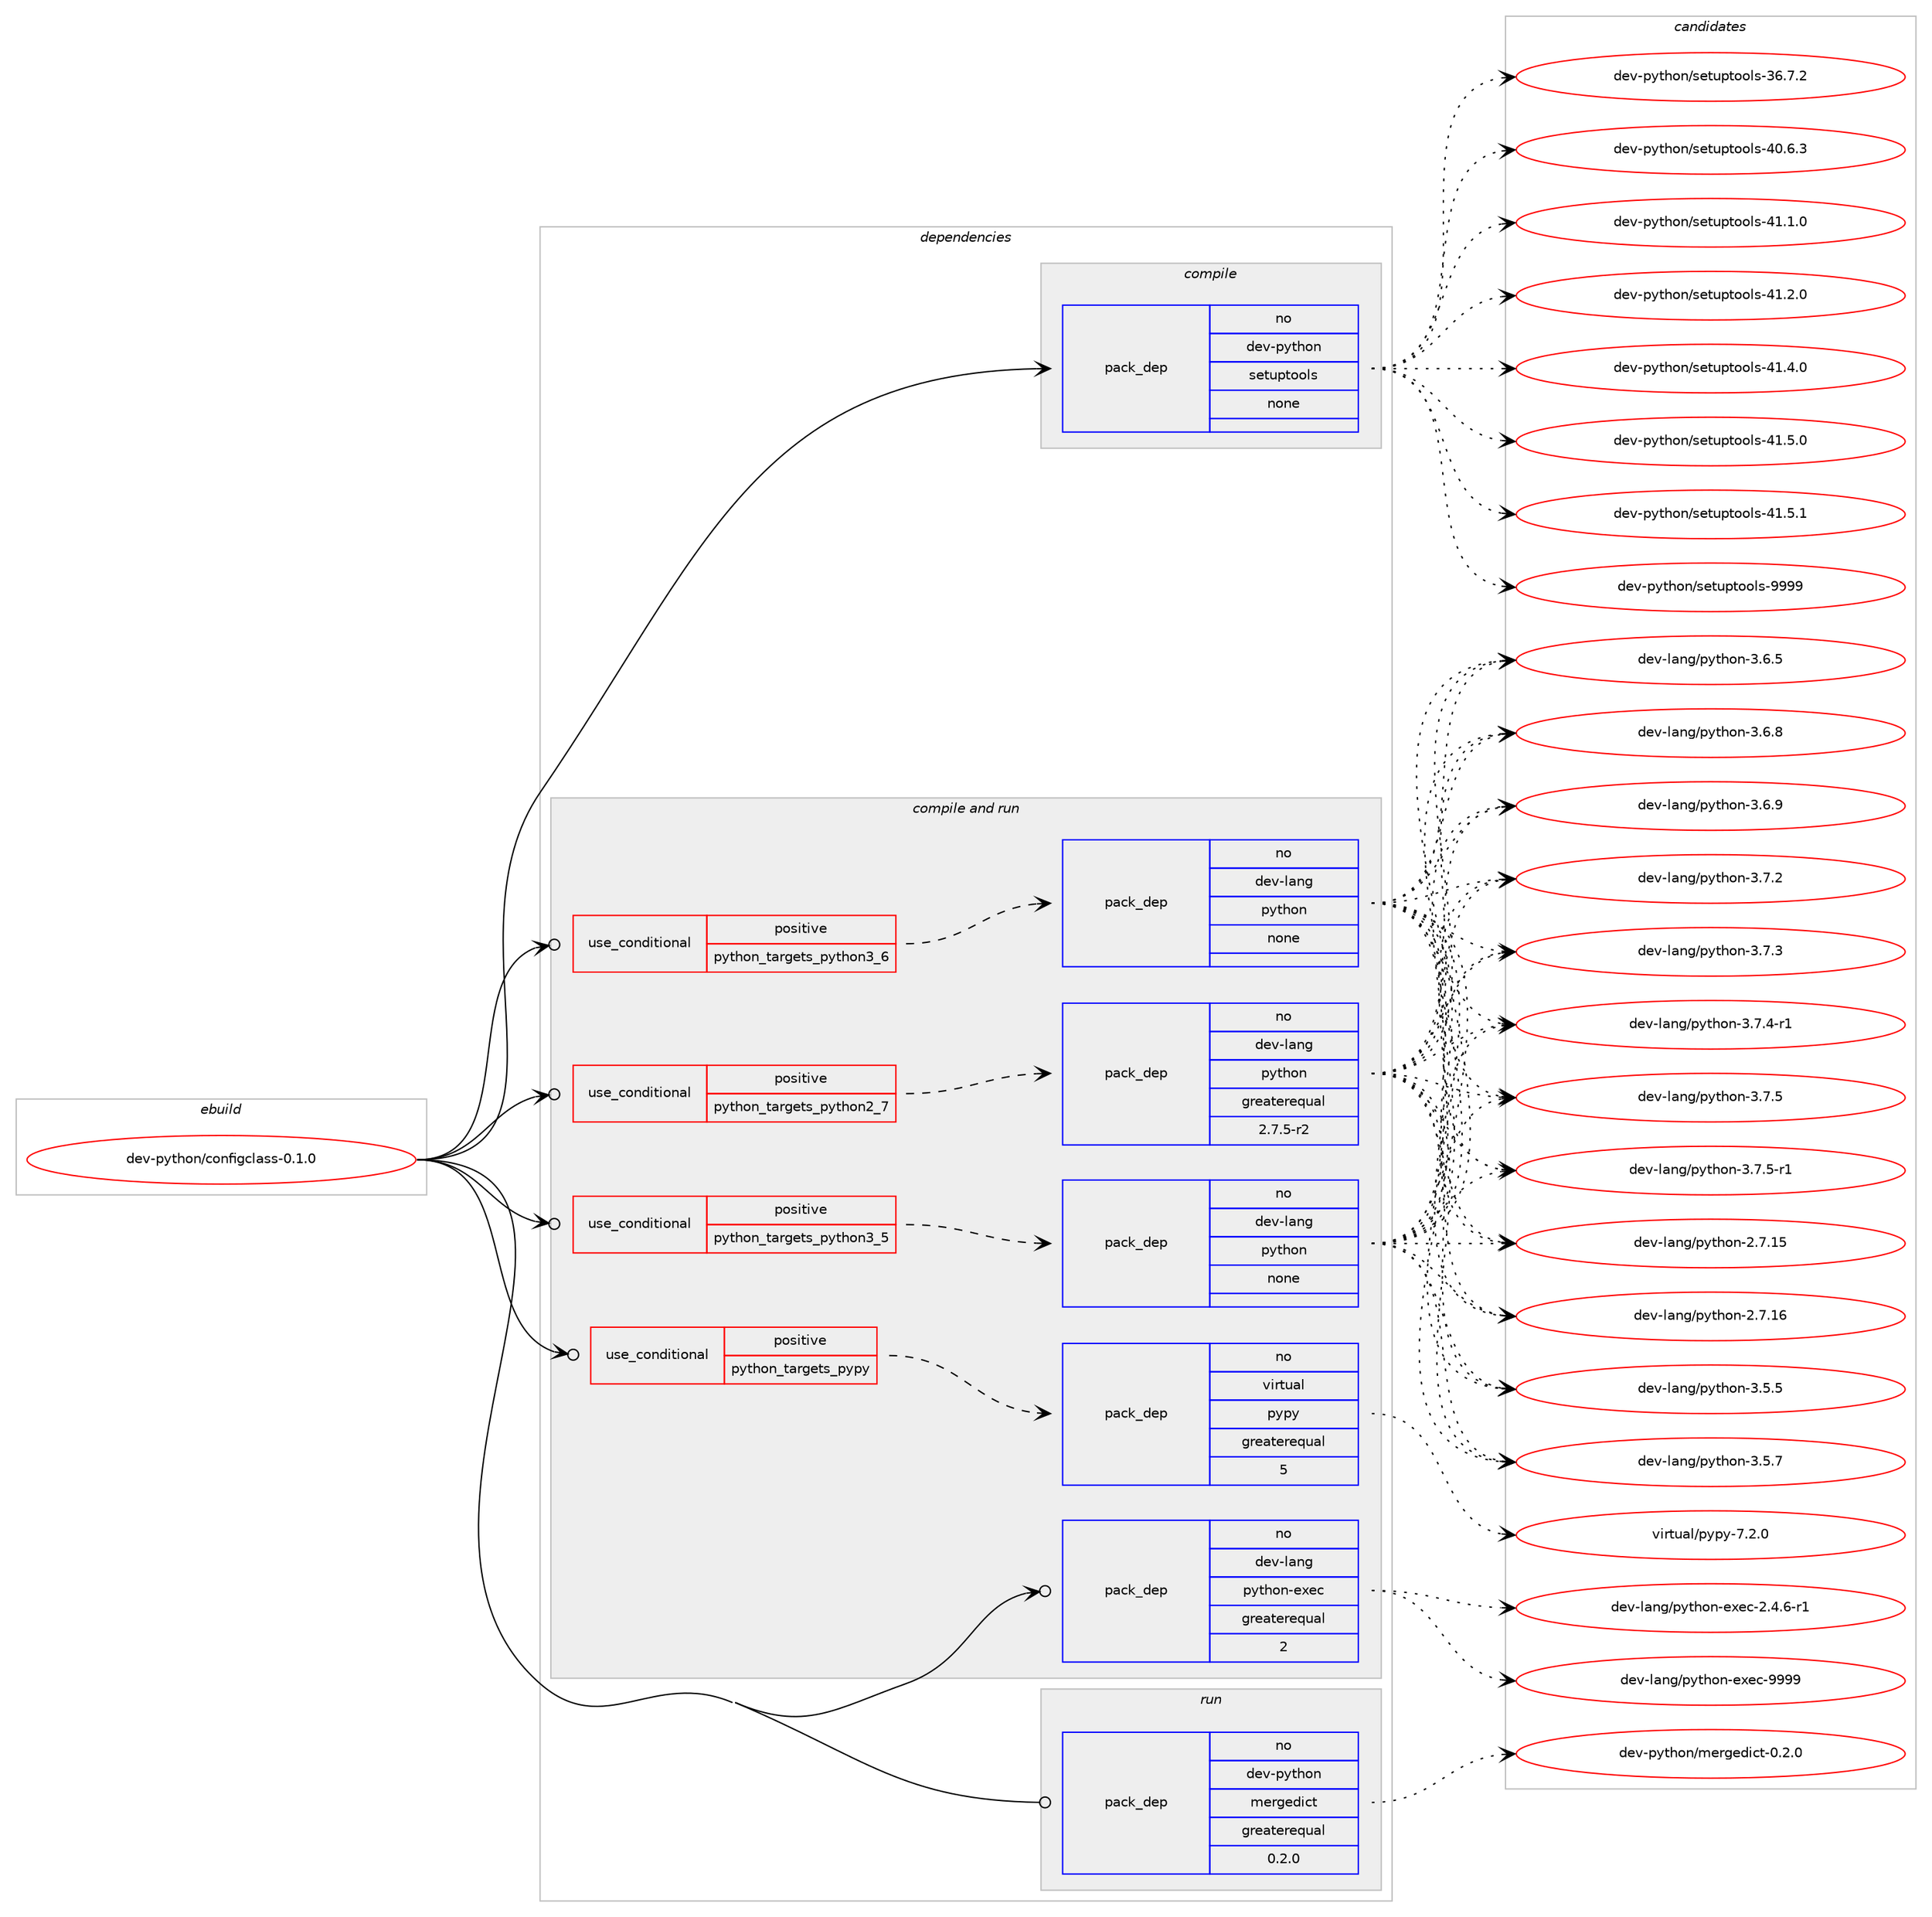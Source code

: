 digraph prolog {

# *************
# Graph options
# *************

newrank=true;
concentrate=true;
compound=true;
graph [rankdir=LR,fontname=Helvetica,fontsize=10,ranksep=1.5];#, ranksep=2.5, nodesep=0.2];
edge  [arrowhead=vee];
node  [fontname=Helvetica,fontsize=10];

# **********
# The ebuild
# **********

subgraph cluster_leftcol {
color=gray;
rank=same;
label=<<i>ebuild</i>>;
id [label="dev-python/configclass-0.1.0", color=red, width=4, href="../dev-python/configclass-0.1.0.svg"];
}

# ****************
# The dependencies
# ****************

subgraph cluster_midcol {
color=gray;
label=<<i>dependencies</i>>;
subgraph cluster_compile {
fillcolor="#eeeeee";
style=filled;
label=<<i>compile</i>>;
subgraph pack450115 {
dependency599690 [label=<<TABLE BORDER="0" CELLBORDER="1" CELLSPACING="0" CELLPADDING="4" WIDTH="220"><TR><TD ROWSPAN="6" CELLPADDING="30">pack_dep</TD></TR><TR><TD WIDTH="110">no</TD></TR><TR><TD>dev-python</TD></TR><TR><TD>setuptools</TD></TR><TR><TD>none</TD></TR><TR><TD></TD></TR></TABLE>>, shape=none, color=blue];
}
id:e -> dependency599690:w [weight=20,style="solid",arrowhead="vee"];
}
subgraph cluster_compileandrun {
fillcolor="#eeeeee";
style=filled;
label=<<i>compile and run</i>>;
subgraph cond137796 {
dependency599691 [label=<<TABLE BORDER="0" CELLBORDER="1" CELLSPACING="0" CELLPADDING="4"><TR><TD ROWSPAN="3" CELLPADDING="10">use_conditional</TD></TR><TR><TD>positive</TD></TR><TR><TD>python_targets_pypy</TD></TR></TABLE>>, shape=none, color=red];
subgraph pack450116 {
dependency599692 [label=<<TABLE BORDER="0" CELLBORDER="1" CELLSPACING="0" CELLPADDING="4" WIDTH="220"><TR><TD ROWSPAN="6" CELLPADDING="30">pack_dep</TD></TR><TR><TD WIDTH="110">no</TD></TR><TR><TD>virtual</TD></TR><TR><TD>pypy</TD></TR><TR><TD>greaterequal</TD></TR><TR><TD>5</TD></TR></TABLE>>, shape=none, color=blue];
}
dependency599691:e -> dependency599692:w [weight=20,style="dashed",arrowhead="vee"];
}
id:e -> dependency599691:w [weight=20,style="solid",arrowhead="odotvee"];
subgraph cond137797 {
dependency599693 [label=<<TABLE BORDER="0" CELLBORDER="1" CELLSPACING="0" CELLPADDING="4"><TR><TD ROWSPAN="3" CELLPADDING="10">use_conditional</TD></TR><TR><TD>positive</TD></TR><TR><TD>python_targets_python2_7</TD></TR></TABLE>>, shape=none, color=red];
subgraph pack450117 {
dependency599694 [label=<<TABLE BORDER="0" CELLBORDER="1" CELLSPACING="0" CELLPADDING="4" WIDTH="220"><TR><TD ROWSPAN="6" CELLPADDING="30">pack_dep</TD></TR><TR><TD WIDTH="110">no</TD></TR><TR><TD>dev-lang</TD></TR><TR><TD>python</TD></TR><TR><TD>greaterequal</TD></TR><TR><TD>2.7.5-r2</TD></TR></TABLE>>, shape=none, color=blue];
}
dependency599693:e -> dependency599694:w [weight=20,style="dashed",arrowhead="vee"];
}
id:e -> dependency599693:w [weight=20,style="solid",arrowhead="odotvee"];
subgraph cond137798 {
dependency599695 [label=<<TABLE BORDER="0" CELLBORDER="1" CELLSPACING="0" CELLPADDING="4"><TR><TD ROWSPAN="3" CELLPADDING="10">use_conditional</TD></TR><TR><TD>positive</TD></TR><TR><TD>python_targets_python3_5</TD></TR></TABLE>>, shape=none, color=red];
subgraph pack450118 {
dependency599696 [label=<<TABLE BORDER="0" CELLBORDER="1" CELLSPACING="0" CELLPADDING="4" WIDTH="220"><TR><TD ROWSPAN="6" CELLPADDING="30">pack_dep</TD></TR><TR><TD WIDTH="110">no</TD></TR><TR><TD>dev-lang</TD></TR><TR><TD>python</TD></TR><TR><TD>none</TD></TR><TR><TD></TD></TR></TABLE>>, shape=none, color=blue];
}
dependency599695:e -> dependency599696:w [weight=20,style="dashed",arrowhead="vee"];
}
id:e -> dependency599695:w [weight=20,style="solid",arrowhead="odotvee"];
subgraph cond137799 {
dependency599697 [label=<<TABLE BORDER="0" CELLBORDER="1" CELLSPACING="0" CELLPADDING="4"><TR><TD ROWSPAN="3" CELLPADDING="10">use_conditional</TD></TR><TR><TD>positive</TD></TR><TR><TD>python_targets_python3_6</TD></TR></TABLE>>, shape=none, color=red];
subgraph pack450119 {
dependency599698 [label=<<TABLE BORDER="0" CELLBORDER="1" CELLSPACING="0" CELLPADDING="4" WIDTH="220"><TR><TD ROWSPAN="6" CELLPADDING="30">pack_dep</TD></TR><TR><TD WIDTH="110">no</TD></TR><TR><TD>dev-lang</TD></TR><TR><TD>python</TD></TR><TR><TD>none</TD></TR><TR><TD></TD></TR></TABLE>>, shape=none, color=blue];
}
dependency599697:e -> dependency599698:w [weight=20,style="dashed",arrowhead="vee"];
}
id:e -> dependency599697:w [weight=20,style="solid",arrowhead="odotvee"];
subgraph pack450120 {
dependency599699 [label=<<TABLE BORDER="0" CELLBORDER="1" CELLSPACING="0" CELLPADDING="4" WIDTH="220"><TR><TD ROWSPAN="6" CELLPADDING="30">pack_dep</TD></TR><TR><TD WIDTH="110">no</TD></TR><TR><TD>dev-lang</TD></TR><TR><TD>python-exec</TD></TR><TR><TD>greaterequal</TD></TR><TR><TD>2</TD></TR></TABLE>>, shape=none, color=blue];
}
id:e -> dependency599699:w [weight=20,style="solid",arrowhead="odotvee"];
}
subgraph cluster_run {
fillcolor="#eeeeee";
style=filled;
label=<<i>run</i>>;
subgraph pack450121 {
dependency599700 [label=<<TABLE BORDER="0" CELLBORDER="1" CELLSPACING="0" CELLPADDING="4" WIDTH="220"><TR><TD ROWSPAN="6" CELLPADDING="30">pack_dep</TD></TR><TR><TD WIDTH="110">no</TD></TR><TR><TD>dev-python</TD></TR><TR><TD>mergedict</TD></TR><TR><TD>greaterequal</TD></TR><TR><TD>0.2.0</TD></TR></TABLE>>, shape=none, color=blue];
}
id:e -> dependency599700:w [weight=20,style="solid",arrowhead="odot"];
}
}

# **************
# The candidates
# **************

subgraph cluster_choices {
rank=same;
color=gray;
label=<<i>candidates</i>>;

subgraph choice450115 {
color=black;
nodesep=1;
choice100101118451121211161041111104711510111611711211611111110811545515446554650 [label="dev-python/setuptools-36.7.2", color=red, width=4,href="../dev-python/setuptools-36.7.2.svg"];
choice100101118451121211161041111104711510111611711211611111110811545524846544651 [label="dev-python/setuptools-40.6.3", color=red, width=4,href="../dev-python/setuptools-40.6.3.svg"];
choice100101118451121211161041111104711510111611711211611111110811545524946494648 [label="dev-python/setuptools-41.1.0", color=red, width=4,href="../dev-python/setuptools-41.1.0.svg"];
choice100101118451121211161041111104711510111611711211611111110811545524946504648 [label="dev-python/setuptools-41.2.0", color=red, width=4,href="../dev-python/setuptools-41.2.0.svg"];
choice100101118451121211161041111104711510111611711211611111110811545524946524648 [label="dev-python/setuptools-41.4.0", color=red, width=4,href="../dev-python/setuptools-41.4.0.svg"];
choice100101118451121211161041111104711510111611711211611111110811545524946534648 [label="dev-python/setuptools-41.5.0", color=red, width=4,href="../dev-python/setuptools-41.5.0.svg"];
choice100101118451121211161041111104711510111611711211611111110811545524946534649 [label="dev-python/setuptools-41.5.1", color=red, width=4,href="../dev-python/setuptools-41.5.1.svg"];
choice10010111845112121116104111110471151011161171121161111111081154557575757 [label="dev-python/setuptools-9999", color=red, width=4,href="../dev-python/setuptools-9999.svg"];
dependency599690:e -> choice100101118451121211161041111104711510111611711211611111110811545515446554650:w [style=dotted,weight="100"];
dependency599690:e -> choice100101118451121211161041111104711510111611711211611111110811545524846544651:w [style=dotted,weight="100"];
dependency599690:e -> choice100101118451121211161041111104711510111611711211611111110811545524946494648:w [style=dotted,weight="100"];
dependency599690:e -> choice100101118451121211161041111104711510111611711211611111110811545524946504648:w [style=dotted,weight="100"];
dependency599690:e -> choice100101118451121211161041111104711510111611711211611111110811545524946524648:w [style=dotted,weight="100"];
dependency599690:e -> choice100101118451121211161041111104711510111611711211611111110811545524946534648:w [style=dotted,weight="100"];
dependency599690:e -> choice100101118451121211161041111104711510111611711211611111110811545524946534649:w [style=dotted,weight="100"];
dependency599690:e -> choice10010111845112121116104111110471151011161171121161111111081154557575757:w [style=dotted,weight="100"];
}
subgraph choice450116 {
color=black;
nodesep=1;
choice1181051141161179710847112121112121455546504648 [label="virtual/pypy-7.2.0", color=red, width=4,href="../virtual/pypy-7.2.0.svg"];
dependency599692:e -> choice1181051141161179710847112121112121455546504648:w [style=dotted,weight="100"];
}
subgraph choice450117 {
color=black;
nodesep=1;
choice10010111845108971101034711212111610411111045504655464953 [label="dev-lang/python-2.7.15", color=red, width=4,href="../dev-lang/python-2.7.15.svg"];
choice10010111845108971101034711212111610411111045504655464954 [label="dev-lang/python-2.7.16", color=red, width=4,href="../dev-lang/python-2.7.16.svg"];
choice100101118451089711010347112121116104111110455146534653 [label="dev-lang/python-3.5.5", color=red, width=4,href="../dev-lang/python-3.5.5.svg"];
choice100101118451089711010347112121116104111110455146534655 [label="dev-lang/python-3.5.7", color=red, width=4,href="../dev-lang/python-3.5.7.svg"];
choice100101118451089711010347112121116104111110455146544653 [label="dev-lang/python-3.6.5", color=red, width=4,href="../dev-lang/python-3.6.5.svg"];
choice100101118451089711010347112121116104111110455146544656 [label="dev-lang/python-3.6.8", color=red, width=4,href="../dev-lang/python-3.6.8.svg"];
choice100101118451089711010347112121116104111110455146544657 [label="dev-lang/python-3.6.9", color=red, width=4,href="../dev-lang/python-3.6.9.svg"];
choice100101118451089711010347112121116104111110455146554650 [label="dev-lang/python-3.7.2", color=red, width=4,href="../dev-lang/python-3.7.2.svg"];
choice100101118451089711010347112121116104111110455146554651 [label="dev-lang/python-3.7.3", color=red, width=4,href="../dev-lang/python-3.7.3.svg"];
choice1001011184510897110103471121211161041111104551465546524511449 [label="dev-lang/python-3.7.4-r1", color=red, width=4,href="../dev-lang/python-3.7.4-r1.svg"];
choice100101118451089711010347112121116104111110455146554653 [label="dev-lang/python-3.7.5", color=red, width=4,href="../dev-lang/python-3.7.5.svg"];
choice1001011184510897110103471121211161041111104551465546534511449 [label="dev-lang/python-3.7.5-r1", color=red, width=4,href="../dev-lang/python-3.7.5-r1.svg"];
dependency599694:e -> choice10010111845108971101034711212111610411111045504655464953:w [style=dotted,weight="100"];
dependency599694:e -> choice10010111845108971101034711212111610411111045504655464954:w [style=dotted,weight="100"];
dependency599694:e -> choice100101118451089711010347112121116104111110455146534653:w [style=dotted,weight="100"];
dependency599694:e -> choice100101118451089711010347112121116104111110455146534655:w [style=dotted,weight="100"];
dependency599694:e -> choice100101118451089711010347112121116104111110455146544653:w [style=dotted,weight="100"];
dependency599694:e -> choice100101118451089711010347112121116104111110455146544656:w [style=dotted,weight="100"];
dependency599694:e -> choice100101118451089711010347112121116104111110455146544657:w [style=dotted,weight="100"];
dependency599694:e -> choice100101118451089711010347112121116104111110455146554650:w [style=dotted,weight="100"];
dependency599694:e -> choice100101118451089711010347112121116104111110455146554651:w [style=dotted,weight="100"];
dependency599694:e -> choice1001011184510897110103471121211161041111104551465546524511449:w [style=dotted,weight="100"];
dependency599694:e -> choice100101118451089711010347112121116104111110455146554653:w [style=dotted,weight="100"];
dependency599694:e -> choice1001011184510897110103471121211161041111104551465546534511449:w [style=dotted,weight="100"];
}
subgraph choice450118 {
color=black;
nodesep=1;
choice10010111845108971101034711212111610411111045504655464953 [label="dev-lang/python-2.7.15", color=red, width=4,href="../dev-lang/python-2.7.15.svg"];
choice10010111845108971101034711212111610411111045504655464954 [label="dev-lang/python-2.7.16", color=red, width=4,href="../dev-lang/python-2.7.16.svg"];
choice100101118451089711010347112121116104111110455146534653 [label="dev-lang/python-3.5.5", color=red, width=4,href="../dev-lang/python-3.5.5.svg"];
choice100101118451089711010347112121116104111110455146534655 [label="dev-lang/python-3.5.7", color=red, width=4,href="../dev-lang/python-3.5.7.svg"];
choice100101118451089711010347112121116104111110455146544653 [label="dev-lang/python-3.6.5", color=red, width=4,href="../dev-lang/python-3.6.5.svg"];
choice100101118451089711010347112121116104111110455146544656 [label="dev-lang/python-3.6.8", color=red, width=4,href="../dev-lang/python-3.6.8.svg"];
choice100101118451089711010347112121116104111110455146544657 [label="dev-lang/python-3.6.9", color=red, width=4,href="../dev-lang/python-3.6.9.svg"];
choice100101118451089711010347112121116104111110455146554650 [label="dev-lang/python-3.7.2", color=red, width=4,href="../dev-lang/python-3.7.2.svg"];
choice100101118451089711010347112121116104111110455146554651 [label="dev-lang/python-3.7.3", color=red, width=4,href="../dev-lang/python-3.7.3.svg"];
choice1001011184510897110103471121211161041111104551465546524511449 [label="dev-lang/python-3.7.4-r1", color=red, width=4,href="../dev-lang/python-3.7.4-r1.svg"];
choice100101118451089711010347112121116104111110455146554653 [label="dev-lang/python-3.7.5", color=red, width=4,href="../dev-lang/python-3.7.5.svg"];
choice1001011184510897110103471121211161041111104551465546534511449 [label="dev-lang/python-3.7.5-r1", color=red, width=4,href="../dev-lang/python-3.7.5-r1.svg"];
dependency599696:e -> choice10010111845108971101034711212111610411111045504655464953:w [style=dotted,weight="100"];
dependency599696:e -> choice10010111845108971101034711212111610411111045504655464954:w [style=dotted,weight="100"];
dependency599696:e -> choice100101118451089711010347112121116104111110455146534653:w [style=dotted,weight="100"];
dependency599696:e -> choice100101118451089711010347112121116104111110455146534655:w [style=dotted,weight="100"];
dependency599696:e -> choice100101118451089711010347112121116104111110455146544653:w [style=dotted,weight="100"];
dependency599696:e -> choice100101118451089711010347112121116104111110455146544656:w [style=dotted,weight="100"];
dependency599696:e -> choice100101118451089711010347112121116104111110455146544657:w [style=dotted,weight="100"];
dependency599696:e -> choice100101118451089711010347112121116104111110455146554650:w [style=dotted,weight="100"];
dependency599696:e -> choice100101118451089711010347112121116104111110455146554651:w [style=dotted,weight="100"];
dependency599696:e -> choice1001011184510897110103471121211161041111104551465546524511449:w [style=dotted,weight="100"];
dependency599696:e -> choice100101118451089711010347112121116104111110455146554653:w [style=dotted,weight="100"];
dependency599696:e -> choice1001011184510897110103471121211161041111104551465546534511449:w [style=dotted,weight="100"];
}
subgraph choice450119 {
color=black;
nodesep=1;
choice10010111845108971101034711212111610411111045504655464953 [label="dev-lang/python-2.7.15", color=red, width=4,href="../dev-lang/python-2.7.15.svg"];
choice10010111845108971101034711212111610411111045504655464954 [label="dev-lang/python-2.7.16", color=red, width=4,href="../dev-lang/python-2.7.16.svg"];
choice100101118451089711010347112121116104111110455146534653 [label="dev-lang/python-3.5.5", color=red, width=4,href="../dev-lang/python-3.5.5.svg"];
choice100101118451089711010347112121116104111110455146534655 [label="dev-lang/python-3.5.7", color=red, width=4,href="../dev-lang/python-3.5.7.svg"];
choice100101118451089711010347112121116104111110455146544653 [label="dev-lang/python-3.6.5", color=red, width=4,href="../dev-lang/python-3.6.5.svg"];
choice100101118451089711010347112121116104111110455146544656 [label="dev-lang/python-3.6.8", color=red, width=4,href="../dev-lang/python-3.6.8.svg"];
choice100101118451089711010347112121116104111110455146544657 [label="dev-lang/python-3.6.9", color=red, width=4,href="../dev-lang/python-3.6.9.svg"];
choice100101118451089711010347112121116104111110455146554650 [label="dev-lang/python-3.7.2", color=red, width=4,href="../dev-lang/python-3.7.2.svg"];
choice100101118451089711010347112121116104111110455146554651 [label="dev-lang/python-3.7.3", color=red, width=4,href="../dev-lang/python-3.7.3.svg"];
choice1001011184510897110103471121211161041111104551465546524511449 [label="dev-lang/python-3.7.4-r1", color=red, width=4,href="../dev-lang/python-3.7.4-r1.svg"];
choice100101118451089711010347112121116104111110455146554653 [label="dev-lang/python-3.7.5", color=red, width=4,href="../dev-lang/python-3.7.5.svg"];
choice1001011184510897110103471121211161041111104551465546534511449 [label="dev-lang/python-3.7.5-r1", color=red, width=4,href="../dev-lang/python-3.7.5-r1.svg"];
dependency599698:e -> choice10010111845108971101034711212111610411111045504655464953:w [style=dotted,weight="100"];
dependency599698:e -> choice10010111845108971101034711212111610411111045504655464954:w [style=dotted,weight="100"];
dependency599698:e -> choice100101118451089711010347112121116104111110455146534653:w [style=dotted,weight="100"];
dependency599698:e -> choice100101118451089711010347112121116104111110455146534655:w [style=dotted,weight="100"];
dependency599698:e -> choice100101118451089711010347112121116104111110455146544653:w [style=dotted,weight="100"];
dependency599698:e -> choice100101118451089711010347112121116104111110455146544656:w [style=dotted,weight="100"];
dependency599698:e -> choice100101118451089711010347112121116104111110455146544657:w [style=dotted,weight="100"];
dependency599698:e -> choice100101118451089711010347112121116104111110455146554650:w [style=dotted,weight="100"];
dependency599698:e -> choice100101118451089711010347112121116104111110455146554651:w [style=dotted,weight="100"];
dependency599698:e -> choice1001011184510897110103471121211161041111104551465546524511449:w [style=dotted,weight="100"];
dependency599698:e -> choice100101118451089711010347112121116104111110455146554653:w [style=dotted,weight="100"];
dependency599698:e -> choice1001011184510897110103471121211161041111104551465546534511449:w [style=dotted,weight="100"];
}
subgraph choice450120 {
color=black;
nodesep=1;
choice10010111845108971101034711212111610411111045101120101994550465246544511449 [label="dev-lang/python-exec-2.4.6-r1", color=red, width=4,href="../dev-lang/python-exec-2.4.6-r1.svg"];
choice10010111845108971101034711212111610411111045101120101994557575757 [label="dev-lang/python-exec-9999", color=red, width=4,href="../dev-lang/python-exec-9999.svg"];
dependency599699:e -> choice10010111845108971101034711212111610411111045101120101994550465246544511449:w [style=dotted,weight="100"];
dependency599699:e -> choice10010111845108971101034711212111610411111045101120101994557575757:w [style=dotted,weight="100"];
}
subgraph choice450121 {
color=black;
nodesep=1;
choice100101118451121211161041111104710910111410310110010599116454846504648 [label="dev-python/mergedict-0.2.0", color=red, width=4,href="../dev-python/mergedict-0.2.0.svg"];
dependency599700:e -> choice100101118451121211161041111104710910111410310110010599116454846504648:w [style=dotted,weight="100"];
}
}

}
